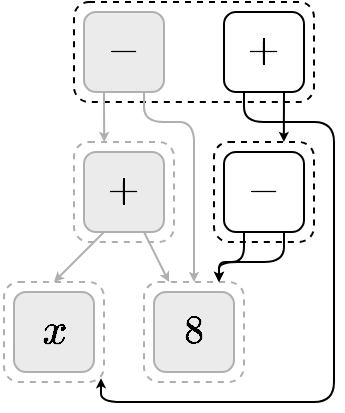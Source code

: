 <mxfile version="24.7.17">
  <diagram id="WvHjm1HEhhVKs3oMtiiu" name="Page-1">
    <mxGraphModel dx="736" dy="525" grid="1" gridSize="10" guides="1" tooltips="1" connect="1" arrows="1" fold="1" page="1" pageScale="1" pageWidth="1100" pageHeight="850" math="1" shadow="0">
      <root>
        <mxCell id="0" />
        <mxCell id="1" parent="0" />
        <mxCell id="xBYAKWbB2OGDabFkx_kC-47" value="" style="rounded=1;whiteSpace=wrap;html=1;fillColor=none;aspect=fixed;dashed=1;strokeColor=#000000;" parent="1" vertex="1">
          <mxGeometry x="145" y="105" width="50" height="50" as="geometry" />
        </mxCell>
        <mxCell id="xBYAKWbB2OGDabFkx_kC-48" value="" style="rounded=1;whiteSpace=wrap;html=1;fillColor=none;aspect=fixed;dashed=1;strokeColor=#afafaf;" parent="1" vertex="1">
          <mxGeometry x="110" y="175" width="50" height="50" as="geometry" />
        </mxCell>
        <mxCell id="xBYAKWbB2OGDabFkx_kC-49" value="" style="rounded=1;whiteSpace=wrap;html=1;fillColor=none;aspect=fixed;dashed=1;strokeColor=#afafaf;" parent="1" vertex="1">
          <mxGeometry x="40" y="175" width="50" height="50" as="geometry" />
        </mxCell>
        <mxCell id="xBYAKWbB2OGDabFkx_kC-50" value="" style="rounded=1;whiteSpace=wrap;html=1;fillColor=none;aspect=fixed;dashed=1;strokeColor=#afafaf;" parent="1" vertex="1">
          <mxGeometry x="75" y="105" width="50" height="50" as="geometry" />
        </mxCell>
        <mxCell id="xBYAKWbB2OGDabFkx_kC-51" value="&lt;font style=&quot;font-size: 19px;&quot;&gt;$$x$$&lt;/font&gt;" style="rounded=1;whiteSpace=wrap;html=1;fillColor=#ebebeb;aspect=fixed;strokeColor=#AFAFAF;" parent="1" vertex="1">
          <mxGeometry x="45" y="180" width="40" height="40" as="geometry" />
        </mxCell>
        <mxCell id="xBYAKWbB2OGDabFkx_kC-52" value="&lt;font style=&quot;font-size: 17px;&quot;&gt;$$8$$&lt;/font&gt;" style="rounded=1;whiteSpace=wrap;html=1;fillColor=#ebebeb;aspect=fixed;strokeColor=#AFAFAF;" parent="1" vertex="1">
          <mxGeometry x="115" y="180" width="40" height="40" as="geometry" />
        </mxCell>
        <mxCell id="xBYAKWbB2OGDabFkx_kC-53" value="" style="rounded=1;whiteSpace=wrap;html=1;fillColor=none;dashed=1;strokeColor=#000000;" parent="1" vertex="1">
          <mxGeometry x="75" y="35" width="120" height="50" as="geometry" />
        </mxCell>
        <mxCell id="xBYAKWbB2OGDabFkx_kC-54" style="rounded=0;orthogonalLoop=1;jettySize=auto;html=1;exitX=0.25;exitY=1;exitDx=0;exitDy=0;entryX=0.5;entryY=0;entryDx=0;entryDy=0;strokeColor=#AFAFAF;startSize=6;endSize=2;" parent="1" source="xBYAKWbB2OGDabFkx_kC-56" target="xBYAKWbB2OGDabFkx_kC-49" edge="1">
          <mxGeometry relative="1" as="geometry" />
        </mxCell>
        <mxCell id="xBYAKWbB2OGDabFkx_kC-55" style="rounded=0;orthogonalLoop=1;jettySize=auto;html=1;exitX=0.75;exitY=1;exitDx=0;exitDy=0;entryX=0.25;entryY=0;entryDx=0;entryDy=0;strokeColor=#AFAFAF;endSize=2;" parent="1" source="xBYAKWbB2OGDabFkx_kC-56" target="xBYAKWbB2OGDabFkx_kC-48" edge="1">
          <mxGeometry relative="1" as="geometry" />
        </mxCell>
        <mxCell id="xBYAKWbB2OGDabFkx_kC-56" value="&lt;font style=&quot;font-size: 17px;&quot;&gt;$$+$$&lt;/font&gt;" style="rounded=1;whiteSpace=wrap;html=1;fillColor=#ebebeb;aspect=fixed;strokeColor=#AFAFAF;" parent="1" vertex="1">
          <mxGeometry x="80" y="110" width="40" height="40" as="geometry" />
        </mxCell>
        <mxCell id="xBYAKWbB2OGDabFkx_kC-57" style="edgeStyle=orthogonalEdgeStyle;rounded=0;orthogonalLoop=1;jettySize=auto;html=1;exitX=0.25;exitY=1;exitDx=0;exitDy=0;entryX=0.302;entryY=0;entryDx=0;entryDy=0;entryPerimeter=0;strokeColor=#afafaf;endSize=2;" parent="1" source="xBYAKWbB2OGDabFkx_kC-59" target="xBYAKWbB2OGDabFkx_kC-50" edge="1">
          <mxGeometry relative="1" as="geometry" />
        </mxCell>
        <mxCell id="xBYAKWbB2OGDabFkx_kC-58" style="edgeStyle=orthogonalEdgeStyle;rounded=1;orthogonalLoop=1;jettySize=auto;html=1;exitX=0.75;exitY=1;exitDx=0;exitDy=0;entryX=0.5;entryY=0;entryDx=0;entryDy=0;strokeColor=#afafaf;endSize=2;" parent="1" source="xBYAKWbB2OGDabFkx_kC-59" target="xBYAKWbB2OGDabFkx_kC-48" edge="1">
          <mxGeometry relative="1" as="geometry">
            <Array as="points">
              <mxPoint x="110" y="95" />
              <mxPoint x="135" y="95" />
            </Array>
          </mxGeometry>
        </mxCell>
        <mxCell id="xBYAKWbB2OGDabFkx_kC-59" value="&lt;font style=&quot;font-size: 17px;&quot;&gt;$$-$$&lt;/font&gt;" style="rounded=1;whiteSpace=wrap;html=1;fillColor=#ebebeb;aspect=fixed;strokeColor=#AFAFAF;" parent="1" vertex="1">
          <mxGeometry x="80" y="40" width="40" height="40" as="geometry" />
        </mxCell>
        <mxCell id="xBYAKWbB2OGDabFkx_kC-61" style="edgeStyle=orthogonalEdgeStyle;rounded=0;orthogonalLoop=1;jettySize=auto;html=1;exitX=0.75;exitY=1;exitDx=0;exitDy=0;entryX=0.698;entryY=-0.001;entryDx=0;entryDy=0;entryPerimeter=0;endSize=2;" parent="1" source="xBYAKWbB2OGDabFkx_kC-63" target="xBYAKWbB2OGDabFkx_kC-47" edge="1">
          <mxGeometry relative="1" as="geometry" />
        </mxCell>
        <mxCell id="xBYAKWbB2OGDabFkx_kC-62" style="edgeStyle=orthogonalEdgeStyle;rounded=1;orthogonalLoop=1;jettySize=auto;html=1;exitX=0.25;exitY=1;exitDx=0;exitDy=0;entryX=0.97;entryY=0.962;entryDx=0;entryDy=0;entryPerimeter=0;endSize=2;" parent="1" source="xBYAKWbB2OGDabFkx_kC-63" target="xBYAKWbB2OGDabFkx_kC-49" edge="1">
          <mxGeometry relative="1" as="geometry">
            <Array as="points">
              <mxPoint x="160" y="95" />
              <mxPoint x="205" y="95" />
              <mxPoint x="205" y="235" />
              <mxPoint x="88" y="235" />
            </Array>
          </mxGeometry>
        </mxCell>
        <mxCell id="xBYAKWbB2OGDabFkx_kC-63" value="&lt;font style=&quot;font-size: 17px;&quot;&gt;$$+$$&lt;/font&gt;" style="rounded=1;whiteSpace=wrap;html=1;fillColor=none;aspect=fixed;" parent="1" vertex="1">
          <mxGeometry x="150" y="40" width="40" height="40" as="geometry" />
        </mxCell>
        <mxCell id="xBYAKWbB2OGDabFkx_kC-64" style="edgeStyle=orthogonalEdgeStyle;rounded=1;orthogonalLoop=1;jettySize=auto;html=1;exitX=0.25;exitY=1;exitDx=0;exitDy=0;entryX=0.75;entryY=0;entryDx=0;entryDy=0;endSize=2;" parent="1" source="xBYAKWbB2OGDabFkx_kC-66" target="xBYAKWbB2OGDabFkx_kC-48" edge="1">
          <mxGeometry relative="1" as="geometry">
            <Array as="points">
              <mxPoint x="160" y="165" />
              <mxPoint x="148" y="165" />
            </Array>
          </mxGeometry>
        </mxCell>
        <mxCell id="xBYAKWbB2OGDabFkx_kC-65" style="edgeStyle=orthogonalEdgeStyle;rounded=1;orthogonalLoop=1;jettySize=auto;html=1;exitX=0.75;exitY=1;exitDx=0;exitDy=0;entryX=0.75;entryY=0;entryDx=0;entryDy=0;endSize=2;" parent="1" source="xBYAKWbB2OGDabFkx_kC-66" target="xBYAKWbB2OGDabFkx_kC-48" edge="1">
          <mxGeometry relative="1" as="geometry">
            <Array as="points">
              <mxPoint x="180" y="165" />
              <mxPoint x="148" y="165" />
            </Array>
          </mxGeometry>
        </mxCell>
        <mxCell id="xBYAKWbB2OGDabFkx_kC-66" value="&lt;font style=&quot;font-size: 17px;&quot;&gt;$$-$$&lt;/font&gt;" style="rounded=1;whiteSpace=wrap;html=1;fillColor=none;aspect=fixed;" parent="1" vertex="1">
          <mxGeometry x="150" y="110" width="40" height="40" as="geometry" />
        </mxCell>
        <mxCell id="Nw6S_WxXrPXPYGtQqn3--1" value="" style="rounded=0;whiteSpace=wrap;html=1;fillColor=none;strokeColor=none;rotation=90;" parent="1" vertex="1">
          <mxGeometry x="34" y="199.5" width="10" height="1" as="geometry" />
        </mxCell>
        <mxCell id="Nw6S_WxXrPXPYGtQqn3--2" value="" style="rounded=0;whiteSpace=wrap;html=1;fillColor=none;strokeColor=none;rotation=-180;" parent="1" vertex="1">
          <mxGeometry x="130" y="34" width="10" height="1" as="geometry" />
        </mxCell>
      </root>
    </mxGraphModel>
  </diagram>
</mxfile>
